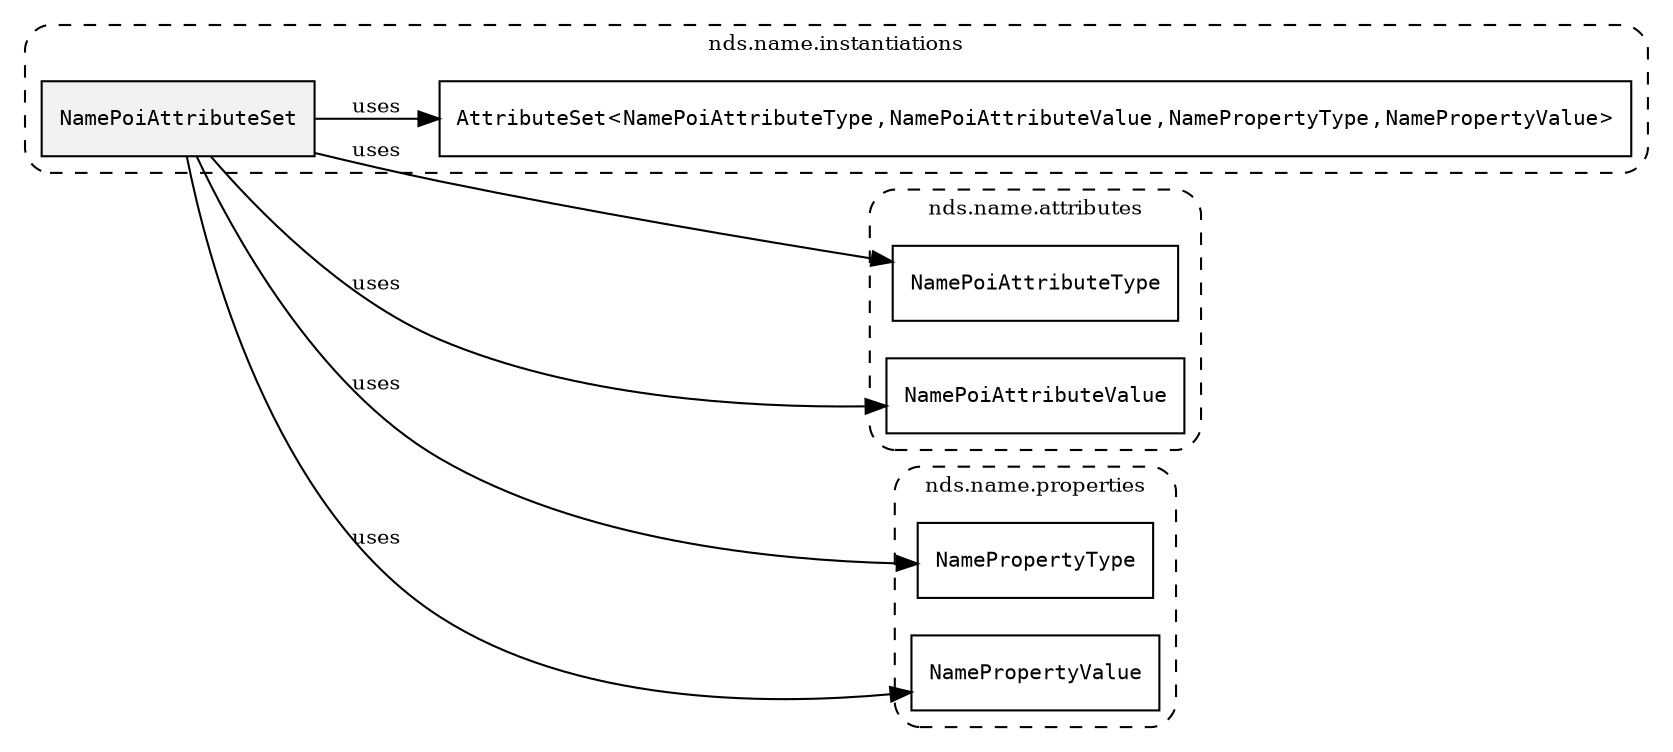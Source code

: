 /**
 * This dot file creates symbol collaboration diagram for NamePoiAttributeSet.
 */
digraph ZSERIO
{
    node [shape=box, fontsize=10];
    rankdir="LR";
    fontsize=10;
    tooltip="NamePoiAttributeSet collaboration diagram";

    subgraph "cluster_nds.name.instantiations"
    {
        style="dashed, rounded";
        label="nds.name.instantiations";
        tooltip="Package nds.name.instantiations";
        href="../../../content/packages/nds.name.instantiations.html#Package-nds-name-instantiations";
        target="_parent";

        "NamePoiAttributeSet" [style="filled", fillcolor="#0000000D", target="_parent", label=<<font face="monospace"><table align="center" border="0" cellspacing="0" cellpadding="0"><tr><td href="../../../content/packages/nds.name.instantiations.html#InstantiateType-NamePoiAttributeSet" title="InstantiateType defined in nds.name.instantiations">NamePoiAttributeSet</td></tr></table></font>>];
        "AttributeSet&lt;NamePoiAttributeType,NamePoiAttributeValue,NamePropertyType,NamePropertyValue&gt;" [target="_parent", label=<<font face="monospace"><table align="center" border="0" cellspacing="0" cellpadding="0"><tr><td href="../../../content/packages/nds.core.attributemap.html#Structure-AttributeSet" title="Structure defined in nds.core.attributemap">AttributeSet</td><td>&lt;</td><td><table align="center" border="0" cellspacing="0" cellpadding="0"><tr><td href="../../../content/packages/nds.name.attributes.html#Enum-NamePoiAttributeType" title="Enum defined in nds.name.attributes">NamePoiAttributeType</td></tr></table></td><td>,</td><td><table align="center" border="0" cellspacing="0" cellpadding="0"><tr><td href="../../../content/packages/nds.name.attributes.html#Choice-NamePoiAttributeValue" title="Choice defined in nds.name.attributes">NamePoiAttributeValue</td></tr></table></td><td>,</td><td><table align="center" border="0" cellspacing="0" cellpadding="0"><tr><td href="../../../content/packages/nds.name.properties.html#Structure-NamePropertyType" title="Structure defined in nds.name.properties">NamePropertyType</td></tr></table></td><td>,</td><td><table align="center" border="0" cellspacing="0" cellpadding="0"><tr><td href="../../../content/packages/nds.name.properties.html#Structure-NamePropertyValue" title="Structure defined in nds.name.properties">NamePropertyValue</td></tr></table></td><td>&gt;</td></tr></table></font>>];
    }

    subgraph "cluster_nds.name.attributes"
    {
        style="dashed, rounded";
        label="nds.name.attributes";
        tooltip="Package nds.name.attributes";
        href="../../../content/packages/nds.name.attributes.html#Package-nds-name-attributes";
        target="_parent";

        "NamePoiAttributeType" [target="_parent", label=<<font face="monospace"><table align="center" border="0" cellspacing="0" cellpadding="0"><tr><td href="../../../content/packages/nds.name.attributes.html#Enum-NamePoiAttributeType" title="Enum defined in nds.name.attributes">NamePoiAttributeType</td></tr></table></font>>];
        "NamePoiAttributeValue" [target="_parent", label=<<font face="monospace"><table align="center" border="0" cellspacing="0" cellpadding="0"><tr><td href="../../../content/packages/nds.name.attributes.html#Choice-NamePoiAttributeValue" title="Choice defined in nds.name.attributes">NamePoiAttributeValue</td></tr></table></font>>];
    }

    subgraph "cluster_nds.name.properties"
    {
        style="dashed, rounded";
        label="nds.name.properties";
        tooltip="Package nds.name.properties";
        href="../../../content/packages/nds.name.properties.html#Package-nds-name-properties";
        target="_parent";

        "NamePropertyType" [target="_parent", label=<<font face="monospace"><table align="center" border="0" cellspacing="0" cellpadding="0"><tr><td href="../../../content/packages/nds.name.properties.html#Structure-NamePropertyType" title="Structure defined in nds.name.properties">NamePropertyType</td></tr></table></font>>];
        "NamePropertyValue" [target="_parent", label=<<font face="monospace"><table align="center" border="0" cellspacing="0" cellpadding="0"><tr><td href="../../../content/packages/nds.name.properties.html#Structure-NamePropertyValue" title="Structure defined in nds.name.properties">NamePropertyValue</td></tr></table></font>>];
    }

    "NamePoiAttributeSet" -> "AttributeSet&lt;NamePoiAttributeType,NamePoiAttributeValue,NamePropertyType,NamePropertyValue&gt;" [label="uses", fontsize=10];
    "NamePoiAttributeSet" -> "NamePoiAttributeType" [label="uses", fontsize=10];
    "NamePoiAttributeSet" -> "NamePoiAttributeValue" [label="uses", fontsize=10];
    "NamePoiAttributeSet" -> "NamePropertyType" [label="uses", fontsize=10];
    "NamePoiAttributeSet" -> "NamePropertyValue" [label="uses", fontsize=10];
}
